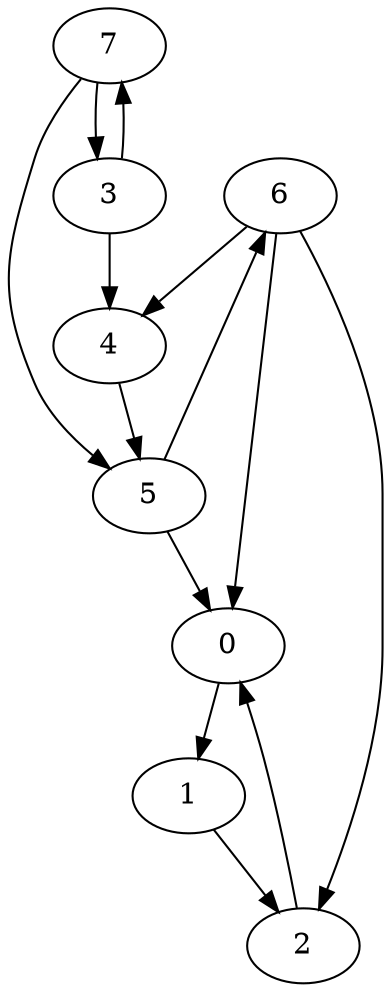 digraph {
    0 -> 1;
    1 -> 2;
    2 -> 0;
    3 -> 4;
    4 -> 5;
    5 -> 6;
    6 -> 4;
    6 -> 2;
    6 -> 0;
    5 -> 0;
    3 -> 7;
    7 -> 5;
    7 -> 3;
}

